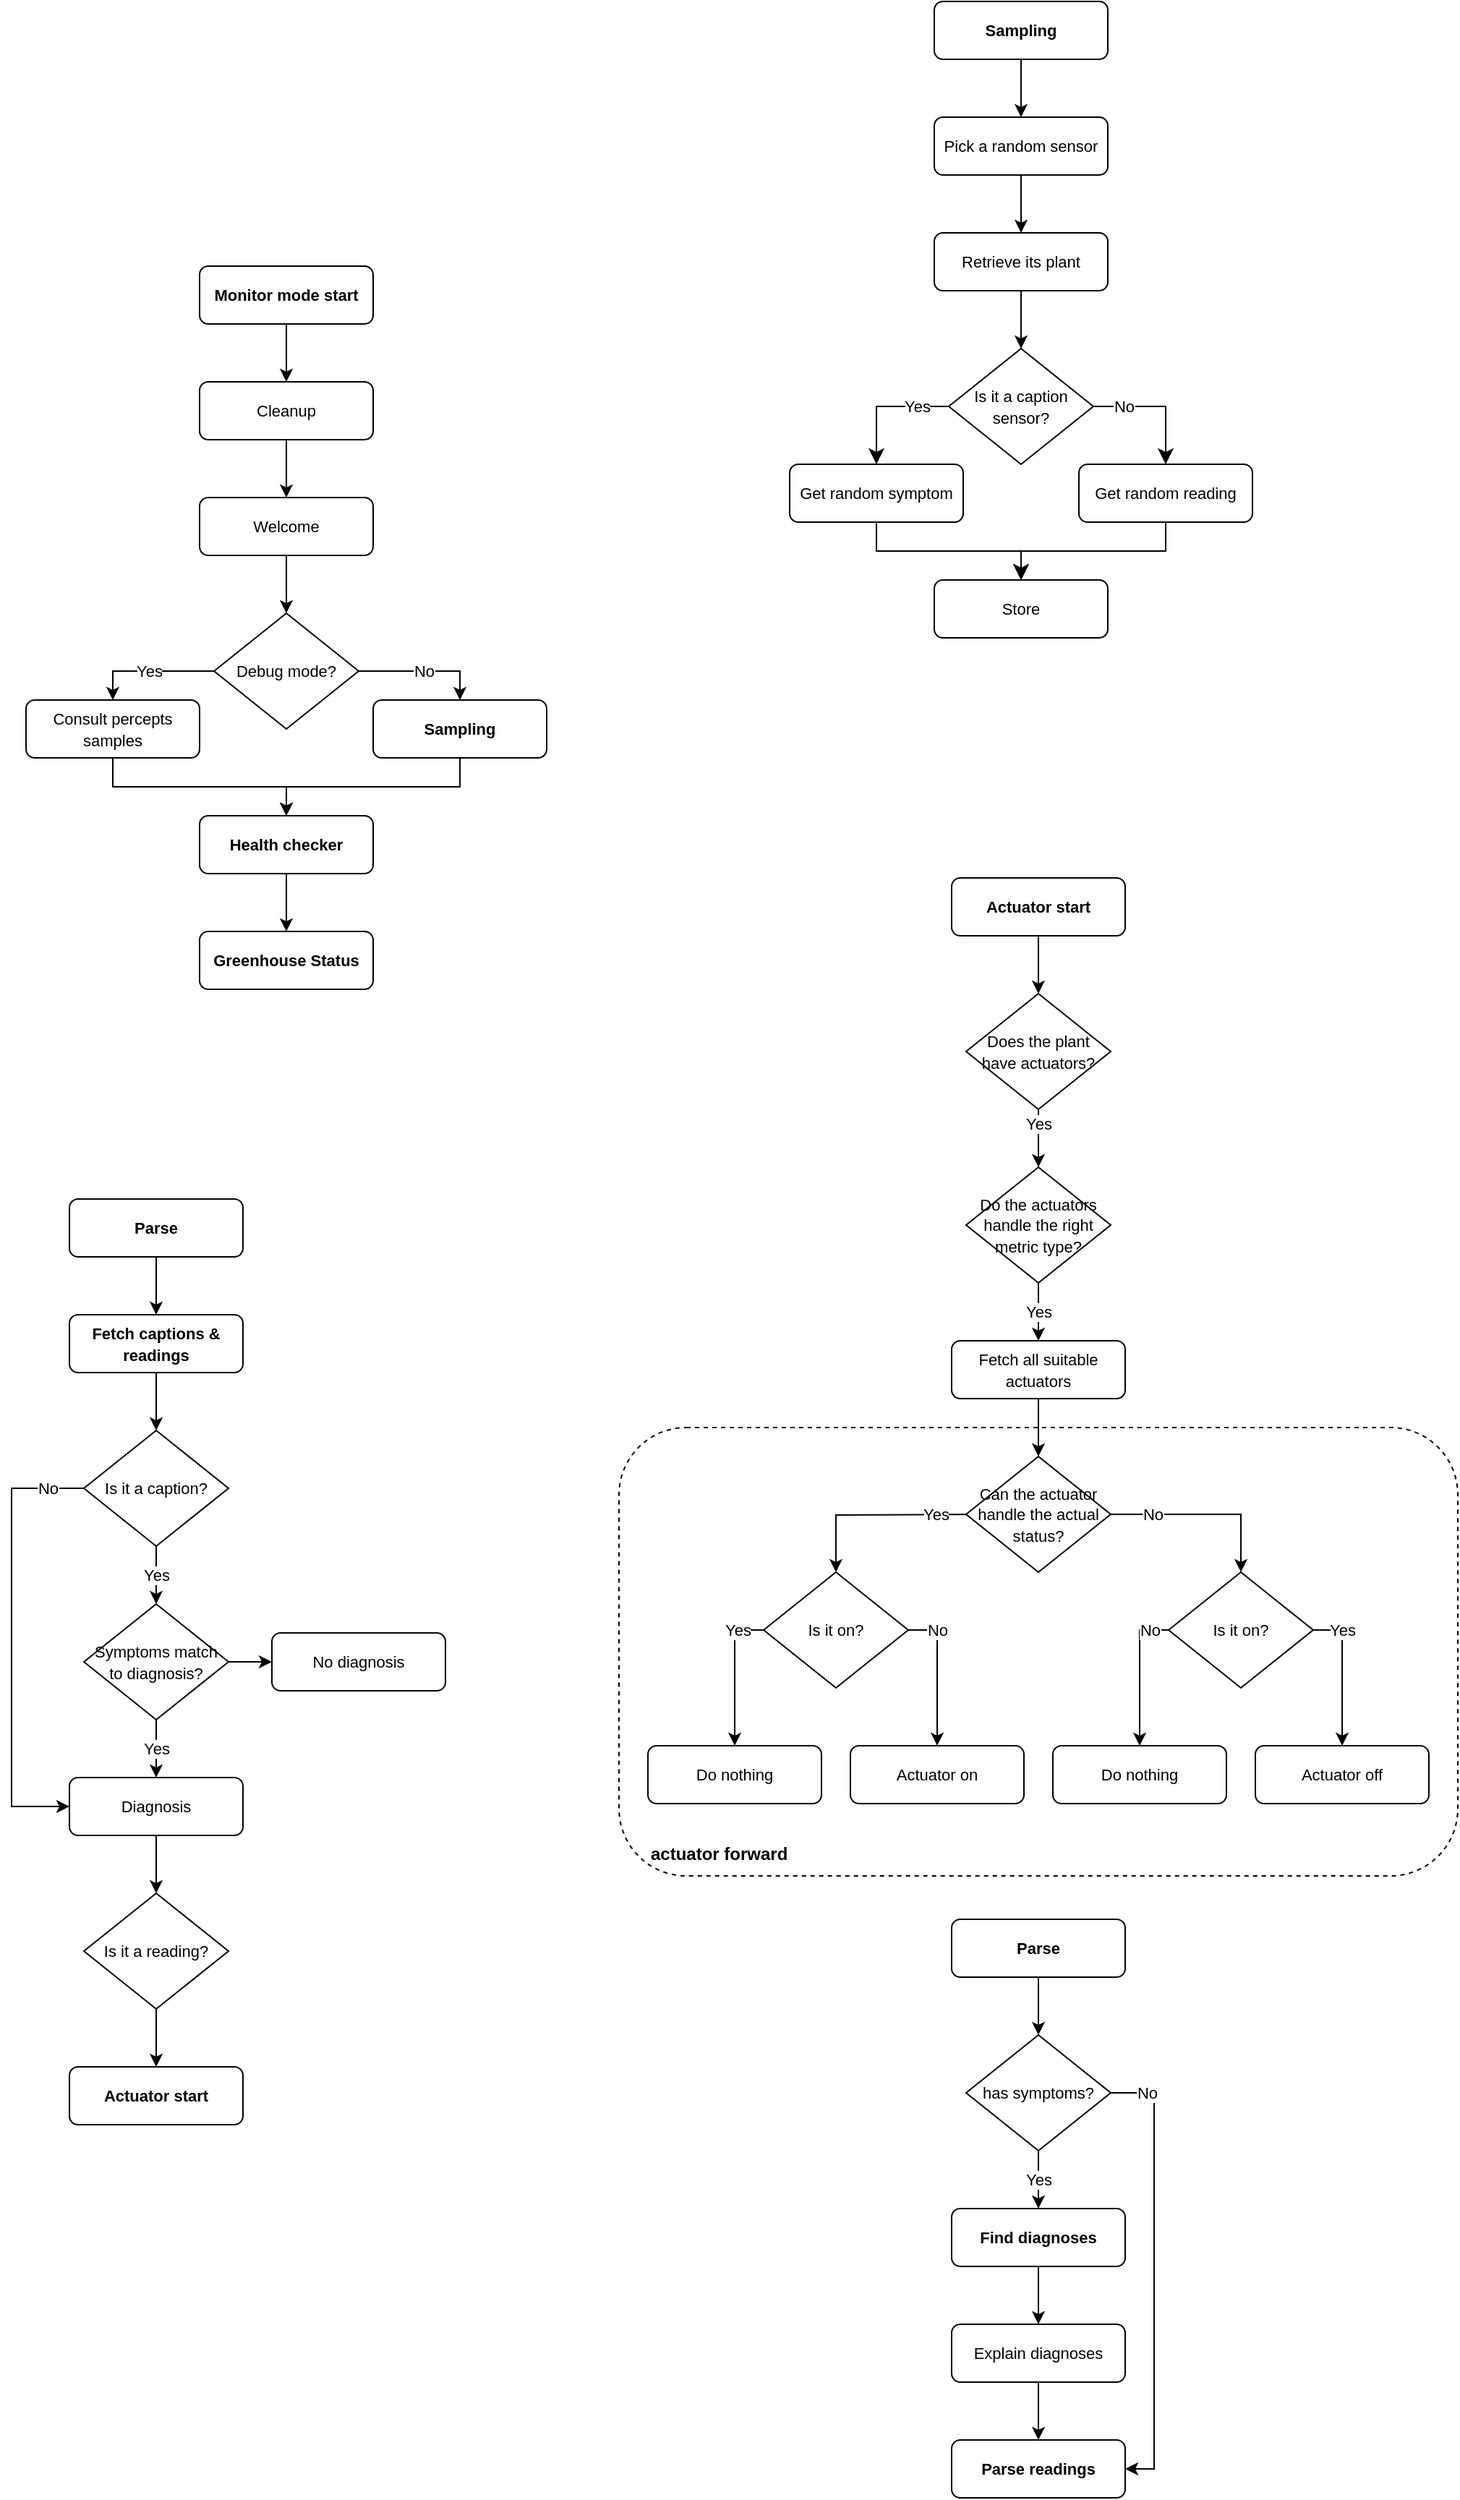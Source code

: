 <mxfile version="21.1.4" type="device">
  <diagram id="tTxPFTGrQ4OZ_3wx2QAl" name="Pagina-1">
    <mxGraphModel dx="3434" dy="2434" grid="0" gridSize="10" guides="1" tooltips="1" connect="1" arrows="1" fold="1" page="0" pageScale="1" pageWidth="827" pageHeight="1169" math="0" shadow="0">
      <root>
        <mxCell id="0" />
        <mxCell id="1" parent="0" />
        <mxCell id="f52ocGWcmNRcFjpljzRT-5" value="" style="rounded=1;whiteSpace=wrap;html=1;dashed=1;fillColor=none;" parent="1" vertex="1">
          <mxGeometry x="-1270" y="-340" width="580" height="310" as="geometry" />
        </mxCell>
        <mxCell id="wiTVFT4P7hwrUB9j7R4p-4" value="" style="edgeStyle=orthogonalEdgeStyle;rounded=0;orthogonalLoop=1;jettySize=auto;html=1;" parent="1" source="UTEY5H4NrM9zh-KiE-rb-14" target="wiTVFT4P7hwrUB9j7R4p-5" edge="1">
          <mxGeometry relative="1" as="geometry">
            <mxPoint x="-1590" y="-338.0" as="targetPoint" />
          </mxGeometry>
        </mxCell>
        <mxCell id="UTEY5H4NrM9zh-KiE-rb-14" value="&lt;span style=&quot;font-size: 11px;&quot;&gt;Fetch captions &amp;amp; readings&lt;br&gt;&lt;/span&gt;" style="rounded=1;whiteSpace=wrap;html=1;fontSize=12;glass=0;strokeWidth=1;shadow=0;fontStyle=1;labelBackgroundColor=default;labelBorderColor=none;" parent="1" vertex="1">
          <mxGeometry x="-1650" y="-418" width="120" height="40" as="geometry" />
        </mxCell>
        <mxCell id="wiTVFT4P7hwrUB9j7R4p-3" value="" style="edgeStyle=orthogonalEdgeStyle;rounded=0;orthogonalLoop=1;jettySize=auto;html=1;" parent="1" source="UTEY5H4NrM9zh-KiE-rb-21" target="UTEY5H4NrM9zh-KiE-rb-14" edge="1">
          <mxGeometry relative="1" as="geometry" />
        </mxCell>
        <mxCell id="UTEY5H4NrM9zh-KiE-rb-21" value="&lt;span style=&quot;font-size: 11px;&quot;&gt;Parse&lt;br&gt;&lt;/span&gt;" style="rounded=1;whiteSpace=wrap;html=1;fontSize=12;glass=0;strokeWidth=1;shadow=0;fontStyle=1;labelBackgroundColor=default;labelBorderColor=none;" parent="1" vertex="1">
          <mxGeometry x="-1650" y="-498" width="120" height="40" as="geometry" />
        </mxCell>
        <mxCell id="wiTVFT4P7hwrUB9j7R4p-22" value="Yes" style="edgeStyle=orthogonalEdgeStyle;rounded=0;orthogonalLoop=1;jettySize=auto;html=1;labelBackgroundColor=default;entryX=0.5;entryY=0;entryDx=0;entryDy=0;" parent="1" source="UTEY5H4NrM9zh-KiE-rb-36" target="_C6Uv5PCFuDnEKMF2Dd4-1" edge="1">
          <mxGeometry x="-0.5" relative="1" as="geometry">
            <mxPoint x="-972" y="-299" as="targetPoint" />
            <mxPoint as="offset" />
          </mxGeometry>
        </mxCell>
        <mxCell id="UTEY5H4NrM9zh-KiE-rb-36" value="&lt;span style=&quot;font-size: 11px;&quot;&gt;Does the plant&lt;br&gt;have actuators?&lt;/span&gt;" style="rhombus;whiteSpace=wrap;html=1;labelBackgroundColor=none;" parent="1" vertex="1">
          <mxGeometry x="-1030" y="-640" width="100" height="80" as="geometry" />
        </mxCell>
        <mxCell id="rIkuIv-mlls3RrGX7SVf-42" value="" style="edgeStyle=orthogonalEdgeStyle;rounded=0;orthogonalLoop=1;jettySize=auto;html=1;startArrow=none;startFill=0;endArrow=classic;endFill=1;exitX=0.5;exitY=1;exitDx=0;exitDy=0;entryX=0.5;entryY=0;entryDx=0;entryDy=0;" parent="1" source="rIkuIv-mlls3RrGX7SVf-41" target="J3JpyXvdzX_cFR_8wN44-9" edge="1">
          <mxGeometry relative="1" as="geometry">
            <mxPoint x="-1500" y="-903" as="targetPoint" />
          </mxGeometry>
        </mxCell>
        <mxCell id="rIkuIv-mlls3RrGX7SVf-40" value="&lt;span style=&quot;font-size: 11px;&quot;&gt;Monitor mode start&lt;br&gt;&lt;/span&gt;" style="rounded=1;whiteSpace=wrap;html=1;fontSize=12;glass=0;strokeWidth=1;shadow=0;fontStyle=1;labelBackgroundColor=default;labelBorderColor=none;" parent="1" vertex="1">
          <mxGeometry x="-1560" y="-1143" width="120" height="40" as="geometry" />
        </mxCell>
        <mxCell id="rIkuIv-mlls3RrGX7SVf-44" value="" style="edgeStyle=orthogonalEdgeStyle;rounded=0;orthogonalLoop=1;jettySize=auto;html=1;startArrow=none;startFill=0;endArrow=classic;endFill=1;" parent="1" source="rIkuIv-mlls3RrGX7SVf-40" target="rIkuIv-mlls3RrGX7SVf-43" edge="1">
          <mxGeometry relative="1" as="geometry" />
        </mxCell>
        <mxCell id="rIkuIv-mlls3RrGX7SVf-41" value="&lt;span style=&quot;font-size: 11px;&quot;&gt;Welcome&lt;br&gt;&lt;/span&gt;" style="rounded=1;whiteSpace=wrap;html=1;fontSize=12;glass=0;strokeWidth=1;shadow=0;fontStyle=0;labelBackgroundColor=default;labelBorderColor=none;" parent="1" vertex="1">
          <mxGeometry x="-1560" y="-983" width="120" height="40" as="geometry" />
        </mxCell>
        <mxCell id="rIkuIv-mlls3RrGX7SVf-52" value="" style="edgeStyle=orthogonalEdgeStyle;rounded=0;orthogonalLoop=1;jettySize=auto;html=1;startArrow=none;startFill=0;endArrow=classic;endFill=1;" parent="1" source="rIkuIv-mlls3RrGX7SVf-43" target="rIkuIv-mlls3RrGX7SVf-41" edge="1">
          <mxGeometry relative="1" as="geometry">
            <mxPoint x="-1500" y="-903" as="targetPoint" />
          </mxGeometry>
        </mxCell>
        <mxCell id="rIkuIv-mlls3RrGX7SVf-43" value="&lt;span style=&quot;font-size: 11px;&quot;&gt;Cleanup&lt;br&gt;&lt;/span&gt;" style="rounded=1;whiteSpace=wrap;html=1;fontSize=12;glass=0;strokeWidth=1;shadow=0;fontStyle=0;labelBackgroundColor=default;labelBorderColor=none;" parent="1" vertex="1">
          <mxGeometry x="-1560" y="-1063" width="120" height="40" as="geometry" />
        </mxCell>
        <mxCell id="rIkuIv-mlls3RrGX7SVf-64" value="&lt;span style=&quot;font-size: 11px;&quot;&gt;Is it a caption sensor?&lt;/span&gt;" style="rhombus;whiteSpace=wrap;html=1;" parent="1" vertex="1">
          <mxGeometry x="-1042" y="-1086" width="100" height="80" as="geometry" />
        </mxCell>
        <mxCell id="rIkuIv-mlls3RrGX7SVf-66" value="Yes" style="rounded=0;html=1;jettySize=auto;orthogonalLoop=1;fontSize=11;endArrow=classic;endFill=1;endSize=8;strokeWidth=1;shadow=0;labelBackgroundColor=default;fillColor=#dae8fc;strokeColor=#000000;exitX=0;exitY=0.5;exitDx=0;exitDy=0;entryX=0.5;entryY=0;entryDx=0;entryDy=0;edgeStyle=orthogonalEdgeStyle;" parent="1" source="rIkuIv-mlls3RrGX7SVf-64" target="rIkuIv-mlls3RrGX7SVf-68" edge="1">
          <mxGeometry x="-0.5" relative="1" as="geometry">
            <mxPoint as="offset" />
            <mxPoint x="-1471" y="-956" as="sourcePoint" />
            <mxPoint x="-992" y="-966" as="targetPoint" />
          </mxGeometry>
        </mxCell>
        <mxCell id="rIkuIv-mlls3RrGX7SVf-67" value="No" style="rounded=0;html=1;jettySize=auto;orthogonalLoop=1;fontSize=11;endArrow=classic;endFill=1;endSize=8;strokeWidth=1;shadow=0;labelBackgroundColor=default;fillColor=#dae8fc;strokeColor=#000000;exitX=1;exitY=0.5;exitDx=0;exitDy=0;edgeStyle=orthogonalEdgeStyle;entryX=0.5;entryY=0;entryDx=0;entryDy=0;" parent="1" source="rIkuIv-mlls3RrGX7SVf-64" target="rIkuIv-mlls3RrGX7SVf-69" edge="1">
          <mxGeometry x="-0.538" relative="1" as="geometry">
            <mxPoint as="offset" />
            <mxPoint x="-982" y="-996" as="sourcePoint" />
            <mxPoint x="-852" y="-1046" as="targetPoint" />
          </mxGeometry>
        </mxCell>
        <mxCell id="rIkuIv-mlls3RrGX7SVf-68" value="&lt;span style=&quot;font-size: 11px;&quot;&gt;Get random symptom&lt;br&gt;&lt;/span&gt;" style="rounded=1;whiteSpace=wrap;html=1;fontSize=12;glass=0;strokeWidth=1;shadow=0;fontStyle=0;labelBackgroundColor=default;labelBorderColor=none;" parent="1" vertex="1">
          <mxGeometry x="-1152" y="-1006" width="120" height="40" as="geometry" />
        </mxCell>
        <mxCell id="rIkuIv-mlls3RrGX7SVf-69" value="&lt;span style=&quot;font-size: 11px;&quot;&gt;Get random reading&lt;br&gt;&lt;/span&gt;" style="rounded=1;whiteSpace=wrap;html=1;fontSize=12;glass=0;strokeWidth=1;shadow=0;fontStyle=0;labelBackgroundColor=default;labelBorderColor=none;" parent="1" vertex="1">
          <mxGeometry x="-952" y="-1006" width="120" height="40" as="geometry" />
        </mxCell>
        <mxCell id="rIkuIv-mlls3RrGX7SVf-72" value="" style="rounded=0;html=1;jettySize=auto;orthogonalLoop=1;fontSize=11;endArrow=classic;endFill=1;endSize=8;strokeWidth=1;shadow=0;labelBackgroundColor=none;edgeStyle=orthogonalEdgeStyle;exitX=0.5;exitY=1;exitDx=0;exitDy=0;" parent="1" source="rIkuIv-mlls3RrGX7SVf-68" target="rIkuIv-mlls3RrGX7SVf-83" edge="1">
          <mxGeometry x="-0.667" y="9" relative="1" as="geometry">
            <mxPoint as="offset" />
            <mxPoint x="-1421" y="-836" as="sourcePoint" />
            <mxPoint x="-992" y="-926" as="targetPoint" />
          </mxGeometry>
        </mxCell>
        <mxCell id="rIkuIv-mlls3RrGX7SVf-73" value="" style="rounded=0;html=1;jettySize=auto;orthogonalLoop=1;fontSize=11;endArrow=classic;endFill=1;endSize=8;strokeWidth=1;shadow=0;labelBackgroundColor=none;edgeStyle=orthogonalEdgeStyle;exitX=0.5;exitY=1;exitDx=0;exitDy=0;" parent="1" source="rIkuIv-mlls3RrGX7SVf-69" target="rIkuIv-mlls3RrGX7SVf-83" edge="1">
          <mxGeometry x="-0.667" y="9" relative="1" as="geometry">
            <mxPoint as="offset" />
            <mxPoint x="-1082" y="-956" as="sourcePoint" />
            <mxPoint x="-992" y="-926" as="targetPoint" />
          </mxGeometry>
        </mxCell>
        <mxCell id="rIkuIv-mlls3RrGX7SVf-82" value="" style="edgeStyle=orthogonalEdgeStyle;rounded=0;orthogonalLoop=1;jettySize=auto;html=1;startArrow=none;startFill=0;endArrow=classic;endFill=1;entryX=0.5;entryY=0;entryDx=0;entryDy=0;" parent="1" source="rIkuIv-mlls3RrGX7SVf-80" target="wiTVFT4P7hwrUB9j7R4p-1" edge="1">
          <mxGeometry relative="1" as="geometry" />
        </mxCell>
        <mxCell id="rIkuIv-mlls3RrGX7SVf-80" value="&lt;span style=&quot;font-size: 11px;&quot;&gt;Pick a random sensor&lt;br&gt;&lt;/span&gt;" style="rounded=1;whiteSpace=wrap;html=1;fontSize=12;glass=0;strokeWidth=1;shadow=0;fontStyle=0;labelBackgroundColor=default;labelBorderColor=none;" parent="1" vertex="1">
          <mxGeometry x="-1052" y="-1246" width="120" height="40" as="geometry" />
        </mxCell>
        <mxCell id="rIkuIv-mlls3RrGX7SVf-83" value="&lt;span style=&quot;font-size: 11px;&quot;&gt;Store&lt;br&gt;&lt;/span&gt;" style="rounded=1;whiteSpace=wrap;html=1;fontSize=12;glass=0;strokeWidth=1;shadow=0;fontStyle=0;labelBackgroundColor=default;labelBorderColor=none;" parent="1" vertex="1">
          <mxGeometry x="-1052" y="-926" width="120" height="40" as="geometry" />
        </mxCell>
        <mxCell id="wiTVFT4P7hwrUB9j7R4p-2" value="" style="edgeStyle=orthogonalEdgeStyle;rounded=0;orthogonalLoop=1;jettySize=auto;html=1;" parent="1" source="wiTVFT4P7hwrUB9j7R4p-1" target="rIkuIv-mlls3RrGX7SVf-64" edge="1">
          <mxGeometry relative="1" as="geometry" />
        </mxCell>
        <mxCell id="wiTVFT4P7hwrUB9j7R4p-1" value="&lt;span style=&quot;font-size: 11px;&quot;&gt;Retrieve its plant&lt;br&gt;&lt;/span&gt;" style="rounded=1;whiteSpace=wrap;html=1;fontSize=12;glass=0;strokeWidth=1;shadow=0;fontStyle=0;labelBackgroundColor=default;labelBorderColor=none;" parent="1" vertex="1">
          <mxGeometry x="-1052" y="-1166" width="120" height="40" as="geometry" />
        </mxCell>
        <mxCell id="wiTVFT4P7hwrUB9j7R4p-7" value="Yes" style="edgeStyle=orthogonalEdgeStyle;rounded=0;orthogonalLoop=1;jettySize=auto;html=1;" parent="1" source="wiTVFT4P7hwrUB9j7R4p-5" target="wiTVFT4P7hwrUB9j7R4p-6" edge="1">
          <mxGeometry relative="1" as="geometry" />
        </mxCell>
        <mxCell id="wiTVFT4P7hwrUB9j7R4p-13" value="No" style="edgeStyle=orthogonalEdgeStyle;rounded=0;orthogonalLoop=1;jettySize=auto;html=1;entryX=0;entryY=0.5;entryDx=0;entryDy=0;exitX=0;exitY=0.5;exitDx=0;exitDy=0;" parent="1" source="wiTVFT4P7hwrUB9j7R4p-5" target="wiTVFT4P7hwrUB9j7R4p-8" edge="1">
          <mxGeometry x="-0.84" relative="1" as="geometry">
            <mxPoint x="-1750" y="-258" as="targetPoint" />
            <mxPoint as="offset" />
            <Array as="points">
              <mxPoint x="-1690" y="-298" />
              <mxPoint x="-1690" y="-78" />
            </Array>
          </mxGeometry>
        </mxCell>
        <mxCell id="wiTVFT4P7hwrUB9j7R4p-5" value="&lt;span style=&quot;font-size: 11px;&quot;&gt;Is it a caption?&lt;/span&gt;" style="rhombus;whiteSpace=wrap;html=1;" parent="1" vertex="1">
          <mxGeometry x="-1640" y="-338" width="100" height="80" as="geometry" />
        </mxCell>
        <mxCell id="wiTVFT4P7hwrUB9j7R4p-9" value="Yes" style="edgeStyle=orthogonalEdgeStyle;rounded=0;orthogonalLoop=1;jettySize=auto;html=1;" parent="1" source="wiTVFT4P7hwrUB9j7R4p-6" target="wiTVFT4P7hwrUB9j7R4p-8" edge="1">
          <mxGeometry relative="1" as="geometry" />
        </mxCell>
        <mxCell id="wiTVFT4P7hwrUB9j7R4p-11" value="" style="edgeStyle=orthogonalEdgeStyle;rounded=0;orthogonalLoop=1;jettySize=auto;html=1;" parent="1" source="wiTVFT4P7hwrUB9j7R4p-6" target="wiTVFT4P7hwrUB9j7R4p-10" edge="1">
          <mxGeometry relative="1" as="geometry" />
        </mxCell>
        <mxCell id="wiTVFT4P7hwrUB9j7R4p-6" value="&lt;span style=&quot;font-size: 11px;&quot;&gt;Symptoms match&lt;br&gt;to diagnosis?&lt;/span&gt;" style="rhombus;whiteSpace=wrap;html=1;" parent="1" vertex="1">
          <mxGeometry x="-1640" y="-218" width="100" height="80" as="geometry" />
        </mxCell>
        <mxCell id="wiTVFT4P7hwrUB9j7R4p-8" value="&lt;span style=&quot;font-size: 11px;&quot;&gt;Diagnosis&lt;br&gt;&lt;/span&gt;" style="rounded=1;whiteSpace=wrap;html=1;fontSize=12;glass=0;strokeWidth=1;shadow=0;fontStyle=0;labelBackgroundColor=default;labelBorderColor=none;" parent="1" vertex="1">
          <mxGeometry x="-1650" y="-98" width="120" height="40" as="geometry" />
        </mxCell>
        <mxCell id="wiTVFT4P7hwrUB9j7R4p-10" value="&lt;span style=&quot;font-size: 11px;&quot;&gt;No diagnosis&lt;br&gt;&lt;/span&gt;" style="rounded=1;whiteSpace=wrap;html=1;fontSize=12;glass=0;strokeWidth=1;shadow=0;fontStyle=0;labelBackgroundColor=default;labelBorderColor=none;" parent="1" vertex="1">
          <mxGeometry x="-1510" y="-198" width="120" height="40" as="geometry" />
        </mxCell>
        <mxCell id="wiTVFT4P7hwrUB9j7R4p-17" value="" style="edgeStyle=orthogonalEdgeStyle;rounded=0;orthogonalLoop=1;jettySize=auto;html=1;exitX=0.5;exitY=1;exitDx=0;exitDy=0;" parent="1" source="wiTVFT4P7hwrUB9j7R4p-8" target="f52ocGWcmNRcFjpljzRT-9" edge="1">
          <mxGeometry relative="1" as="geometry">
            <mxPoint x="-1750" y="-218" as="sourcePoint" />
            <mxPoint x="-1590" y="-18" as="targetPoint" />
          </mxGeometry>
        </mxCell>
        <mxCell id="wiTVFT4P7hwrUB9j7R4p-16" value="&lt;span style=&quot;font-size: 11px;&quot;&gt;Actuator start&lt;/span&gt;&lt;span style=&quot;font-size: 11px;&quot;&gt;&lt;br&gt;&lt;/span&gt;" style="rounded=1;whiteSpace=wrap;html=1;fontSize=12;glass=0;strokeWidth=1;shadow=0;fontStyle=1;labelBackgroundColor=none;labelBorderColor=none;" parent="1" vertex="1">
          <mxGeometry x="-1650" y="102" width="120" height="40" as="geometry" />
        </mxCell>
        <mxCell id="f52ocGWcmNRcFjpljzRT-6" value="" style="edgeStyle=orthogonalEdgeStyle;rounded=0;orthogonalLoop=1;jettySize=auto;html=1;labelBackgroundColor=default;fontFamily=Helvetica;fontSize=11;fontColor=default;" parent="1" source="wiTVFT4P7hwrUB9j7R4p-18" target="UTEY5H4NrM9zh-KiE-rb-36" edge="1">
          <mxGeometry relative="1" as="geometry" />
        </mxCell>
        <mxCell id="wiTVFT4P7hwrUB9j7R4p-18" value="&lt;span style=&quot;font-size: 11px;&quot;&gt;Actuator start&lt;/span&gt;&lt;span style=&quot;font-size: 11px;&quot;&gt;&lt;br&gt;&lt;/span&gt;" style="rounded=1;whiteSpace=wrap;html=1;fontSize=12;glass=0;strokeWidth=1;shadow=0;fontStyle=1;labelBackgroundColor=none;labelBorderColor=none;" parent="1" vertex="1">
          <mxGeometry x="-1040" y="-720" width="120" height="40" as="geometry" />
        </mxCell>
        <mxCell id="wiTVFT4P7hwrUB9j7R4p-39" value="Yes" style="edgeStyle=orthogonalEdgeStyle;rounded=0;orthogonalLoop=1;jettySize=auto;html=1;exitX=0;exitY=0.5;exitDx=0;exitDy=0;entryX=0.5;entryY=0;entryDx=0;entryDy=0;labelBackgroundColor=#FFFFFF;" parent="1" target="wiTVFT4P7hwrUB9j7R4p-38" edge="1">
          <mxGeometry x="-0.538" relative="1" as="geometry">
            <mxPoint x="-1020" y="-280.0" as="sourcePoint" />
            <mxPoint x="1" as="offset" />
          </mxGeometry>
        </mxCell>
        <mxCell id="wiTVFT4P7hwrUB9j7R4p-44" value="No" style="edgeStyle=orthogonalEdgeStyle;rounded=0;orthogonalLoop=1;jettySize=auto;html=1;exitX=1;exitY=0.5;exitDx=0;exitDy=0;entryX=0.5;entryY=0;entryDx=0;entryDy=0;labelBackgroundColor=#FFFFFF;" parent="1" source="wiTVFT4P7hwrUB9j7R4p-34" target="wiTVFT4P7hwrUB9j7R4p-43" edge="1">
          <mxGeometry x="-0.539" relative="1" as="geometry">
            <mxPoint x="-920" y="-280.0" as="sourcePoint" />
            <mxPoint x="-1" as="offset" />
          </mxGeometry>
        </mxCell>
        <mxCell id="wiTVFT4P7hwrUB9j7R4p-34" value="&lt;span style=&quot;font-size: 11px;&quot;&gt;Can the actuator handle the actual status?&lt;/span&gt;" style="rhombus;whiteSpace=wrap;html=1;labelBackgroundColor=none;" parent="1" vertex="1">
          <mxGeometry x="-1030" y="-320" width="100" height="80" as="geometry" />
        </mxCell>
        <mxCell id="wiTVFT4P7hwrUB9j7R4p-35" value="&lt;span style=&quot;font-size: 11px;&quot;&gt;Actuator on&lt;br&gt;&lt;/span&gt;" style="rounded=1;whiteSpace=wrap;html=1;fontSize=12;glass=0;strokeWidth=1;shadow=0;fontStyle=0;labelBackgroundColor=none;labelBorderColor=none;" parent="1" vertex="1">
          <mxGeometry x="-1110" y="-120" width="120" height="40" as="geometry" />
        </mxCell>
        <mxCell id="wiTVFT4P7hwrUB9j7R4p-40" value="No" style="edgeStyle=orthogonalEdgeStyle;rounded=0;orthogonalLoop=1;jettySize=auto;html=1;exitX=1;exitY=0.5;exitDx=0;exitDy=0;labelBackgroundColor=#FFFFFF;" parent="1" source="wiTVFT4P7hwrUB9j7R4p-38" target="wiTVFT4P7hwrUB9j7R4p-35" edge="1">
          <mxGeometry x="-0.6" relative="1" as="geometry">
            <mxPoint as="offset" />
          </mxGeometry>
        </mxCell>
        <mxCell id="wiTVFT4P7hwrUB9j7R4p-49" value="Yes" style="edgeStyle=orthogonalEdgeStyle;rounded=0;orthogonalLoop=1;jettySize=auto;html=1;exitX=0;exitY=0.5;exitDx=0;exitDy=0;labelBackgroundColor=#FFFFFF;" parent="1" source="wiTVFT4P7hwrUB9j7R4p-38" target="wiTVFT4P7hwrUB9j7R4p-48" edge="1">
          <mxGeometry x="-0.637" relative="1" as="geometry">
            <mxPoint as="offset" />
          </mxGeometry>
        </mxCell>
        <mxCell id="wiTVFT4P7hwrUB9j7R4p-38" value="&lt;span style=&quot;font-size: 11px;&quot;&gt;Is it on?&lt;/span&gt;" style="rhombus;whiteSpace=wrap;html=1;labelBackgroundColor=none;" parent="1" vertex="1">
          <mxGeometry x="-1170" y="-240" width="100" height="80" as="geometry" />
        </mxCell>
        <mxCell id="wiTVFT4P7hwrUB9j7R4p-41" value="&lt;span style=&quot;font-size: 11px;&quot;&gt;Actuator off&lt;br&gt;&lt;/span&gt;" style="rounded=1;whiteSpace=wrap;html=1;fontSize=12;glass=0;strokeWidth=1;shadow=0;fontStyle=0;labelBackgroundColor=none;labelBorderColor=none;" parent="1" vertex="1">
          <mxGeometry x="-830" y="-120" width="120" height="40" as="geometry" />
        </mxCell>
        <mxCell id="wiTVFT4P7hwrUB9j7R4p-45" value="Yes" style="edgeStyle=orthogonalEdgeStyle;rounded=0;orthogonalLoop=1;jettySize=auto;html=1;entryX=0.5;entryY=0;entryDx=0;entryDy=0;exitX=1;exitY=0.5;exitDx=0;exitDy=0;labelBackgroundColor=#FFFFFF;" parent="1" source="wiTVFT4P7hwrUB9j7R4p-43" target="wiTVFT4P7hwrUB9j7R4p-41" edge="1">
          <mxGeometry x="-0.6" relative="1" as="geometry">
            <mxPoint as="offset" />
          </mxGeometry>
        </mxCell>
        <mxCell id="wiTVFT4P7hwrUB9j7R4p-47" value="No" style="edgeStyle=orthogonalEdgeStyle;rounded=0;orthogonalLoop=1;jettySize=auto;html=1;exitX=0;exitY=0.5;exitDx=0;exitDy=0;labelBackgroundColor=#FFFFFF;" parent="1" source="wiTVFT4P7hwrUB9j7R4p-43" target="wiTVFT4P7hwrUB9j7R4p-46" edge="1">
          <mxGeometry x="-0.733" relative="1" as="geometry">
            <mxPoint as="offset" />
          </mxGeometry>
        </mxCell>
        <mxCell id="wiTVFT4P7hwrUB9j7R4p-43" value="&lt;span style=&quot;font-size: 11px;&quot;&gt;Is it on?&lt;/span&gt;" style="rhombus;whiteSpace=wrap;html=1;labelBackgroundColor=none;" parent="1" vertex="1">
          <mxGeometry x="-890" y="-240" width="100" height="80" as="geometry" />
        </mxCell>
        <mxCell id="wiTVFT4P7hwrUB9j7R4p-46" value="&lt;span style=&quot;font-size: 11px;&quot;&gt;Do nothing&lt;br&gt;&lt;/span&gt;" style="rounded=1;whiteSpace=wrap;html=1;fontSize=12;glass=0;strokeWidth=1;shadow=0;fontStyle=0;labelBackgroundColor=none;labelBorderColor=none;" parent="1" vertex="1">
          <mxGeometry x="-970" y="-120" width="120" height="40" as="geometry" />
        </mxCell>
        <mxCell id="wiTVFT4P7hwrUB9j7R4p-48" value="&lt;span style=&quot;font-size: 11px;&quot;&gt;Do nothing&lt;br&gt;&lt;/span&gt;" style="rounded=1;whiteSpace=wrap;html=1;fontSize=12;glass=0;strokeWidth=1;shadow=0;fontStyle=0;labelBackgroundColor=none;labelBorderColor=none;" parent="1" vertex="1">
          <mxGeometry x="-1250" y="-120" width="120" height="40" as="geometry" />
        </mxCell>
        <mxCell id="f52ocGWcmNRcFjpljzRT-4" value="" style="edgeStyle=orthogonalEdgeStyle;rounded=0;orthogonalLoop=1;jettySize=auto;html=1;labelBackgroundColor=default;fontFamily=Helvetica;fontSize=11;fontColor=default;" parent="1" source="f52ocGWcmNRcFjpljzRT-3" target="wiTVFT4P7hwrUB9j7R4p-34" edge="1">
          <mxGeometry x="-0.538" relative="1" as="geometry">
            <mxPoint x="-980" y="-320" as="targetPoint" />
            <mxPoint as="offset" />
          </mxGeometry>
        </mxCell>
        <mxCell id="f52ocGWcmNRcFjpljzRT-3" value="&lt;span style=&quot;font-size: 11px;&quot;&gt;Fetch all suitable actuators&lt;br&gt;&lt;/span&gt;" style="rounded=1;whiteSpace=wrap;html=1;fontSize=12;glass=0;strokeWidth=1;shadow=0;fontStyle=0;labelBackgroundColor=default;labelBorderColor=none;" parent="1" vertex="1">
          <mxGeometry x="-1040" y="-400" width="120" height="40" as="geometry" />
        </mxCell>
        <mxCell id="f52ocGWcmNRcFjpljzRT-10" value="" style="edgeStyle=orthogonalEdgeStyle;rounded=0;orthogonalLoop=1;jettySize=auto;html=1;labelBackgroundColor=default;fontFamily=Helvetica;fontSize=12;fontColor=default;" parent="1" source="f52ocGWcmNRcFjpljzRT-9" target="wiTVFT4P7hwrUB9j7R4p-16" edge="1">
          <mxGeometry relative="1" as="geometry" />
        </mxCell>
        <mxCell id="f52ocGWcmNRcFjpljzRT-9" value="&lt;span style=&quot;font-size: 11px;&quot;&gt;Is it a reading?&lt;/span&gt;" style="rhombus;whiteSpace=wrap;html=1;" parent="1" vertex="1">
          <mxGeometry x="-1640" y="-18" width="100" height="80" as="geometry" />
        </mxCell>
        <mxCell id="f52ocGWcmNRcFjpljzRT-17" value="" style="edgeStyle=orthogonalEdgeStyle;rounded=0;orthogonalLoop=1;jettySize=auto;html=1;labelBackgroundColor=default;fontFamily=Helvetica;fontSize=12;fontColor=default;" parent="1" source="f52ocGWcmNRcFjpljzRT-14" target="rIkuIv-mlls3RrGX7SVf-80" edge="1">
          <mxGeometry relative="1" as="geometry">
            <mxPoint x="-992" y="-1326" as="targetPoint" />
          </mxGeometry>
        </mxCell>
        <mxCell id="f52ocGWcmNRcFjpljzRT-14" value="&lt;span style=&quot;font-size: 11px;&quot;&gt;Sampling&lt;br&gt;&lt;/span&gt;" style="rounded=1;whiteSpace=wrap;html=1;fontSize=12;glass=0;strokeWidth=1;shadow=0;fontStyle=1;labelBackgroundColor=default;labelBorderColor=none;" parent="1" vertex="1">
          <mxGeometry x="-1052" y="-1326" width="120" height="40" as="geometry" />
        </mxCell>
        <mxCell id="J3JpyXvdzX_cFR_8wN44-1" value="&lt;span style=&quot;font-size: 11px;&quot;&gt;Health checker&lt;br&gt;&lt;/span&gt;" style="rounded=1;whiteSpace=wrap;html=1;fontSize=12;glass=0;strokeWidth=1;shadow=0;fontStyle=1;labelBackgroundColor=default;labelBorderColor=none;" parent="1" vertex="1">
          <mxGeometry x="-1560" y="-763" width="120" height="40" as="geometry" />
        </mxCell>
        <mxCell id="J3JpyXvdzX_cFR_8wN44-5" value="" style="edgeStyle=orthogonalEdgeStyle;rounded=0;orthogonalLoop=1;jettySize=auto;html=1;exitX=0.5;exitY=1;exitDx=0;exitDy=0;" parent="1" source="J3JpyXvdzX_cFR_8wN44-6" target="J3JpyXvdzX_cFR_8wN44-1" edge="1">
          <mxGeometry relative="1" as="geometry">
            <mxPoint x="-1520" y="-703" as="sourcePoint" />
            <mxPoint x="-1520" y="-653" as="targetPoint" />
          </mxGeometry>
        </mxCell>
        <mxCell id="J3JpyXvdzX_cFR_8wN44-6" value="&lt;span style=&quot;font-size: 11px;&quot;&gt;Consult percepts samples&lt;br&gt;&lt;/span&gt;" style="rounded=1;whiteSpace=wrap;html=1;fontSize=12;glass=0;strokeWidth=1;shadow=0;fontStyle=0;labelBackgroundColor=default;labelBorderColor=none;" parent="1" vertex="1">
          <mxGeometry x="-1680" y="-843" width="120" height="40" as="geometry" />
        </mxCell>
        <mxCell id="J3JpyXvdzX_cFR_8wN44-7" value="&lt;span style=&quot;font-size: 11px;&quot;&gt;Greenhouse Status&lt;br&gt;&lt;/span&gt;" style="rounded=1;whiteSpace=wrap;html=1;fontSize=12;glass=0;strokeWidth=1;shadow=0;fontStyle=1;labelBackgroundColor=default;labelBorderColor=none;" parent="1" vertex="1">
          <mxGeometry x="-1560" y="-683" width="120" height="40" as="geometry" />
        </mxCell>
        <mxCell id="J3JpyXvdzX_cFR_8wN44-8" value="" style="edgeStyle=orthogonalEdgeStyle;rounded=0;orthogonalLoop=1;jettySize=auto;html=1;" parent="1" source="J3JpyXvdzX_cFR_8wN44-1" target="J3JpyXvdzX_cFR_8wN44-7" edge="1">
          <mxGeometry relative="1" as="geometry">
            <mxPoint x="-1510" y="-733" as="sourcePoint" />
            <mxPoint x="-1510" y="-693" as="targetPoint" />
          </mxGeometry>
        </mxCell>
        <mxCell id="J3JpyXvdzX_cFR_8wN44-9" value="&lt;span style=&quot;font-size: 11px;&quot;&gt;Debug mode?&lt;/span&gt;" style="rhombus;whiteSpace=wrap;html=1;labelBackgroundColor=none;" parent="1" vertex="1">
          <mxGeometry x="-1550" y="-903" width="100" height="80" as="geometry" />
        </mxCell>
        <mxCell id="J3JpyXvdzX_cFR_8wN44-10" value="Yes" style="edgeStyle=orthogonalEdgeStyle;rounded=0;orthogonalLoop=1;jettySize=auto;html=1;startArrow=none;startFill=0;endArrow=classic;endFill=1;exitX=0;exitY=0.5;exitDx=0;exitDy=0;entryX=0.5;entryY=0;entryDx=0;entryDy=0;" parent="1" source="J3JpyXvdzX_cFR_8wN44-9" target="J3JpyXvdzX_cFR_8wN44-6" edge="1">
          <mxGeometry relative="1" as="geometry">
            <mxPoint x="-1490" y="-933" as="sourcePoint" />
            <mxPoint x="-1318" y="-973" as="targetPoint" />
          </mxGeometry>
        </mxCell>
        <mxCell id="J3JpyXvdzX_cFR_8wN44-11" value="&lt;span style=&quot;font-size: 11px;&quot;&gt;Sampling&lt;br&gt;&lt;/span&gt;" style="rounded=1;whiteSpace=wrap;html=1;fontSize=12;glass=0;strokeWidth=1;shadow=0;fontStyle=1;labelBackgroundColor=default;labelBorderColor=none;" parent="1" vertex="1">
          <mxGeometry x="-1440" y="-843" width="120" height="40" as="geometry" />
        </mxCell>
        <mxCell id="J3JpyXvdzX_cFR_8wN44-12" value="No" style="edgeStyle=orthogonalEdgeStyle;rounded=0;orthogonalLoop=1;jettySize=auto;html=1;startArrow=none;startFill=0;endArrow=classic;endFill=1;exitX=1;exitY=0.5;exitDx=0;exitDy=0;entryX=0.5;entryY=0;entryDx=0;entryDy=0;" parent="1" source="J3JpyXvdzX_cFR_8wN44-9" target="J3JpyXvdzX_cFR_8wN44-11" edge="1">
          <mxGeometry relative="1" as="geometry">
            <mxPoint x="-1490" y="-813" as="sourcePoint" />
            <mxPoint x="-1510" y="-773" as="targetPoint" />
          </mxGeometry>
        </mxCell>
        <mxCell id="J3JpyXvdzX_cFR_8wN44-13" value="" style="edgeStyle=orthogonalEdgeStyle;rounded=0;orthogonalLoop=1;jettySize=auto;html=1;exitX=0.5;exitY=1;exitDx=0;exitDy=0;entryX=0.5;entryY=0;entryDx=0;entryDy=0;" parent="1" source="J3JpyXvdzX_cFR_8wN44-11" target="J3JpyXvdzX_cFR_8wN44-1" edge="1">
          <mxGeometry relative="1" as="geometry">
            <mxPoint x="-1610" y="-793" as="sourcePoint" />
            <mxPoint x="-1490" y="-753" as="targetPoint" />
          </mxGeometry>
        </mxCell>
        <mxCell id="J3JpyXvdzX_cFR_8wN44-15" value="&lt;span style=&quot;font-size: 11px;&quot;&gt;Parse&lt;br&gt;&lt;/span&gt;" style="rounded=1;whiteSpace=wrap;html=1;fontSize=12;glass=0;strokeWidth=1;shadow=0;fontStyle=1;labelBackgroundColor=default;labelBorderColor=none;" parent="1" vertex="1">
          <mxGeometry x="-1040" width="120" height="40" as="geometry" />
        </mxCell>
        <mxCell id="J3JpyXvdzX_cFR_8wN44-17" value="&lt;span style=&quot;font-size: 11px;&quot;&gt;Parse readings&lt;br&gt;&lt;/span&gt;" style="rounded=1;whiteSpace=wrap;html=1;fontSize=12;glass=0;strokeWidth=1;shadow=0;fontStyle=1;labelBackgroundColor=default;labelBorderColor=none;" parent="1" vertex="1">
          <mxGeometry x="-1040" y="360" width="120" height="40" as="geometry" />
        </mxCell>
        <mxCell id="J3JpyXvdzX_cFR_8wN44-19" value="" style="edgeStyle=orthogonalEdgeStyle;rounded=0;orthogonalLoop=1;jettySize=auto;html=1;" parent="1" source="J3JpyXvdzX_cFR_8wN44-15" target="J3JpyXvdzX_cFR_8wN44-22" edge="1">
          <mxGeometry relative="1" as="geometry">
            <mxPoint x="-980" y="80" as="targetPoint" />
            <mxPoint x="-968" y="139" as="sourcePoint" />
          </mxGeometry>
        </mxCell>
        <mxCell id="J3JpyXvdzX_cFR_8wN44-26" value="" style="edgeStyle=orthogonalEdgeStyle;rounded=0;orthogonalLoop=1;jettySize=auto;html=1;" parent="1" source="J3JpyXvdzX_cFR_8wN44-21" target="J3JpyXvdzX_cFR_8wN44-25" edge="1">
          <mxGeometry relative="1" as="geometry" />
        </mxCell>
        <mxCell id="J3JpyXvdzX_cFR_8wN44-21" value="&lt;span style=&quot;font-size: 11px;&quot;&gt;Find diagnoses&lt;br&gt;&lt;/span&gt;" style="rounded=1;whiteSpace=wrap;html=1;fontSize=12;glass=0;strokeWidth=1;shadow=0;fontStyle=1;labelBackgroundColor=default;labelBorderColor=none;" parent="1" vertex="1">
          <mxGeometry x="-1040" y="200" width="120" height="40" as="geometry" />
        </mxCell>
        <mxCell id="J3JpyXvdzX_cFR_8wN44-24" value="Yes" style="edgeStyle=orthogonalEdgeStyle;rounded=0;orthogonalLoop=1;jettySize=auto;html=1;entryX=0.5;entryY=0;entryDx=0;entryDy=0;" parent="1" source="J3JpyXvdzX_cFR_8wN44-22" target="J3JpyXvdzX_cFR_8wN44-21" edge="1">
          <mxGeometry relative="1" as="geometry" />
        </mxCell>
        <mxCell id="J3JpyXvdzX_cFR_8wN44-22" value="&lt;span style=&quot;font-size: 11px;&quot;&gt;has symptoms?&lt;/span&gt;" style="rhombus;whiteSpace=wrap;html=1;" parent="1" vertex="1">
          <mxGeometry x="-1030" y="80" width="100" height="80" as="geometry" />
        </mxCell>
        <mxCell id="J3JpyXvdzX_cFR_8wN44-23" value="No" style="edgeStyle=orthogonalEdgeStyle;rounded=0;orthogonalLoop=1;jettySize=auto;html=1;exitX=1;exitY=0.5;exitDx=0;exitDy=0;entryX=1;entryY=0.5;entryDx=0;entryDy=0;" parent="1" source="J3JpyXvdzX_cFR_8wN44-22" target="J3JpyXvdzX_cFR_8wN44-17" edge="1">
          <mxGeometry x="-0.84" relative="1" as="geometry">
            <mxPoint x="-1550" y="-50" as="targetPoint" />
            <mxPoint as="offset" />
            <mxPoint x="-1540" y="-270" as="sourcePoint" />
          </mxGeometry>
        </mxCell>
        <mxCell id="J3JpyXvdzX_cFR_8wN44-27" value="" style="edgeStyle=orthogonalEdgeStyle;rounded=0;orthogonalLoop=1;jettySize=auto;html=1;" parent="1" source="J3JpyXvdzX_cFR_8wN44-25" target="J3JpyXvdzX_cFR_8wN44-17" edge="1">
          <mxGeometry relative="1" as="geometry" />
        </mxCell>
        <mxCell id="J3JpyXvdzX_cFR_8wN44-25" value="&lt;span style=&quot;font-size: 11px;&quot;&gt;Explain diagnoses&lt;br&gt;&lt;/span&gt;" style="rounded=1;whiteSpace=wrap;html=1;fontSize=12;glass=0;strokeWidth=1;shadow=0;fontStyle=0;labelBackgroundColor=default;labelBorderColor=none;" parent="1" vertex="1">
          <mxGeometry x="-1040" y="280" width="120" height="40" as="geometry" />
        </mxCell>
        <mxCell id="_C6Uv5PCFuDnEKMF2Dd4-2" value="Yes" style="edgeStyle=orthogonalEdgeStyle;rounded=0;orthogonalLoop=1;jettySize=auto;html=1;" edge="1" parent="1" source="_C6Uv5PCFuDnEKMF2Dd4-1" target="f52ocGWcmNRcFjpljzRT-3">
          <mxGeometry relative="1" as="geometry" />
        </mxCell>
        <mxCell id="_C6Uv5PCFuDnEKMF2Dd4-1" value="&lt;span style=&quot;font-size: 11px;&quot;&gt;Do the actuators handle the right metric type?&lt;/span&gt;" style="rhombus;whiteSpace=wrap;html=1;labelBackgroundColor=none;" vertex="1" parent="1">
          <mxGeometry x="-1030" y="-520" width="100" height="80" as="geometry" />
        </mxCell>
        <mxCell id="_C6Uv5PCFuDnEKMF2Dd4-3" value="actuator forward" style="text;html=1;strokeColor=none;fillColor=none;align=left;verticalAlign=middle;whiteSpace=wrap;rounded=0;fontStyle=1" vertex="1" parent="1">
          <mxGeometry x="-1250" y="-60" width="110" height="30" as="geometry" />
        </mxCell>
      </root>
    </mxGraphModel>
  </diagram>
</mxfile>
